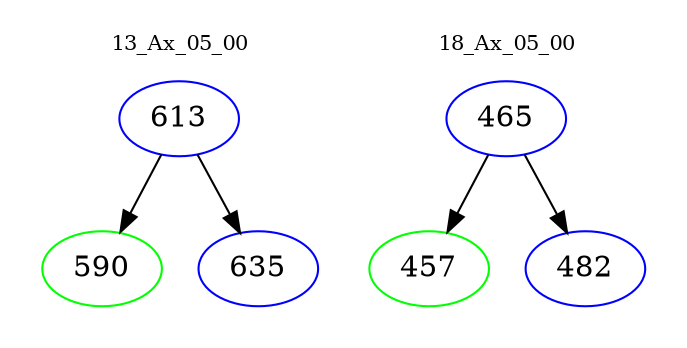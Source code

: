 digraph{
subgraph cluster_0 {
color = white
label = "13_Ax_05_00";
fontsize=10;
T0_613 [label="613", color="blue"]
T0_613 -> T0_590 [color="black"]
T0_590 [label="590", color="green"]
T0_613 -> T0_635 [color="black"]
T0_635 [label="635", color="blue"]
}
subgraph cluster_1 {
color = white
label = "18_Ax_05_00";
fontsize=10;
T1_465 [label="465", color="blue"]
T1_465 -> T1_457 [color="black"]
T1_457 [label="457", color="green"]
T1_465 -> T1_482 [color="black"]
T1_482 [label="482", color="blue"]
}
}
